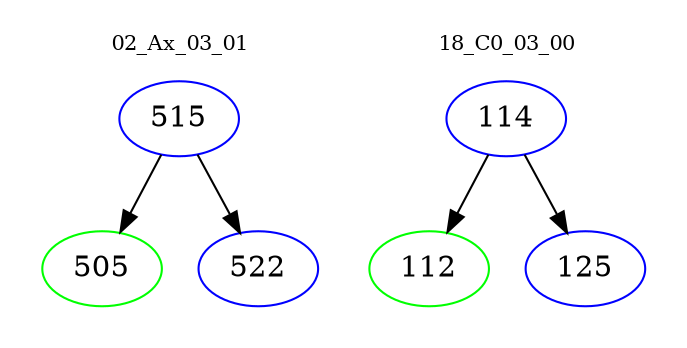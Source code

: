 digraph{
subgraph cluster_0 {
color = white
label = "02_Ax_03_01";
fontsize=10;
T0_515 [label="515", color="blue"]
T0_515 -> T0_505 [color="black"]
T0_505 [label="505", color="green"]
T0_515 -> T0_522 [color="black"]
T0_522 [label="522", color="blue"]
}
subgraph cluster_1 {
color = white
label = "18_C0_03_00";
fontsize=10;
T1_114 [label="114", color="blue"]
T1_114 -> T1_112 [color="black"]
T1_112 [label="112", color="green"]
T1_114 -> T1_125 [color="black"]
T1_125 [label="125", color="blue"]
}
}

